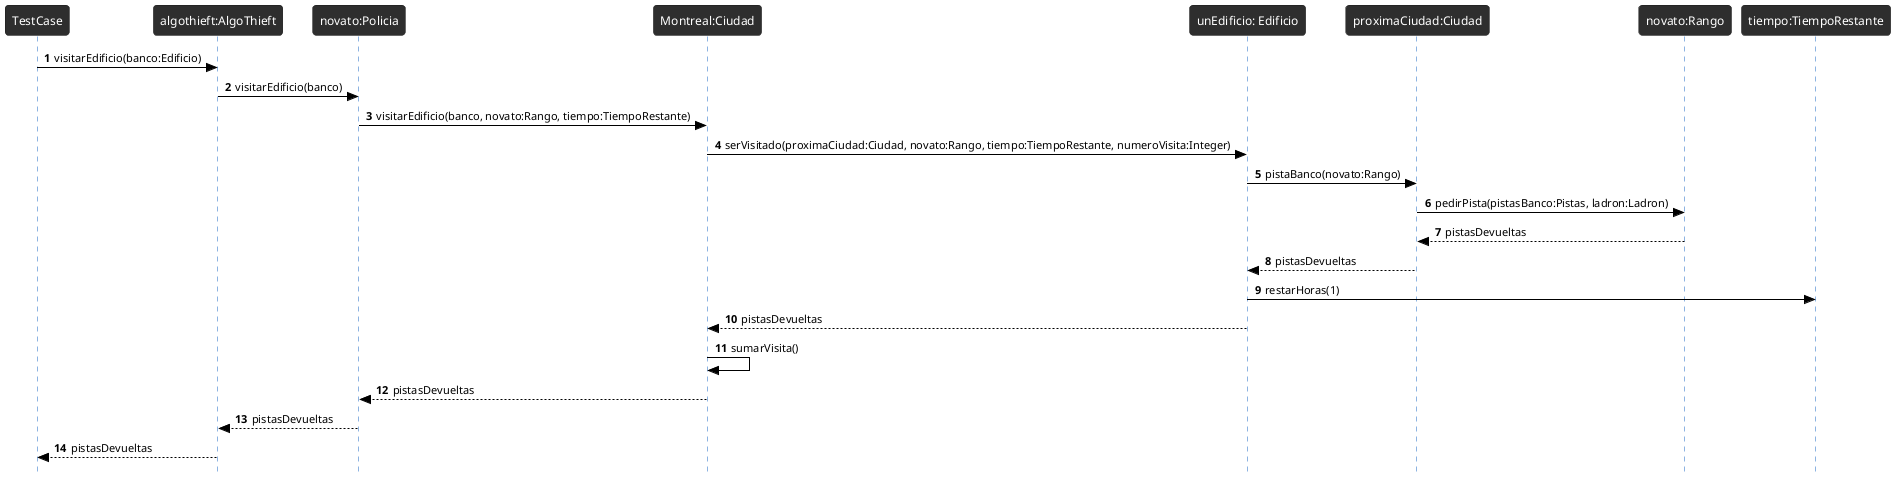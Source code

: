 @startuml

!theme reddress-darkblue
autonumber
skinparam style strictuml
skinparam BackGroundColor white
skinparam RoundCorner 7
skinparam SequenceGroupFontColor black
skinparam SequenceGroupBorderColor black
skinparam SequenceGroupBorderThickness 0.5
skinparam ArrowFontColor black
skinparam ArrowColor black
skinparam ActorFontColor black
skinparam participantFontSize 12
skinparam SequenceLifeLineBackGroundColor 2e2e2e

TestCase -> "algothieft:AlgoThieft" as algothieft: visitarEdificio(banco:Edificio)
algothieft -> "novato:Policia" as unPolicia: visitarEdificio(banco)

unPolicia -> "Montreal:Ciudad" as montreal : visitarEdificio(banco, novato:Rango, tiempo:TiempoRestante)

montreal ->"unEdificio: Edificio" as edificio: serVisitado(proximaCiudad:Ciudad, novato:Rango, tiempo:TiempoRestante, numeroVisita:Integer)
edificio -> "proximaCiudad:Ciudad" as proximaCiudad : pistaBanco(novato:Rango)
proximaCiudad -> "novato:Rango" as rango : pedirPista(pistasBanco:Pistas, ladron:Ladron)

rango --> proximaCiudad: pistasDevueltas
proximaCiudad -->edificio : pistasDevueltas


edificio -> "tiempo:TiempoRestante" as tiempo: restarHoras(1)

montreal <-- edificio: pistasDevueltas
montreal -> montreal : sumarVisita()
unPolicia <-- montreal: pistasDevueltas
unPolicia --> algothieft: pistasDevueltas

TestCase <-- algothieft: pistasDevueltas

@enduml